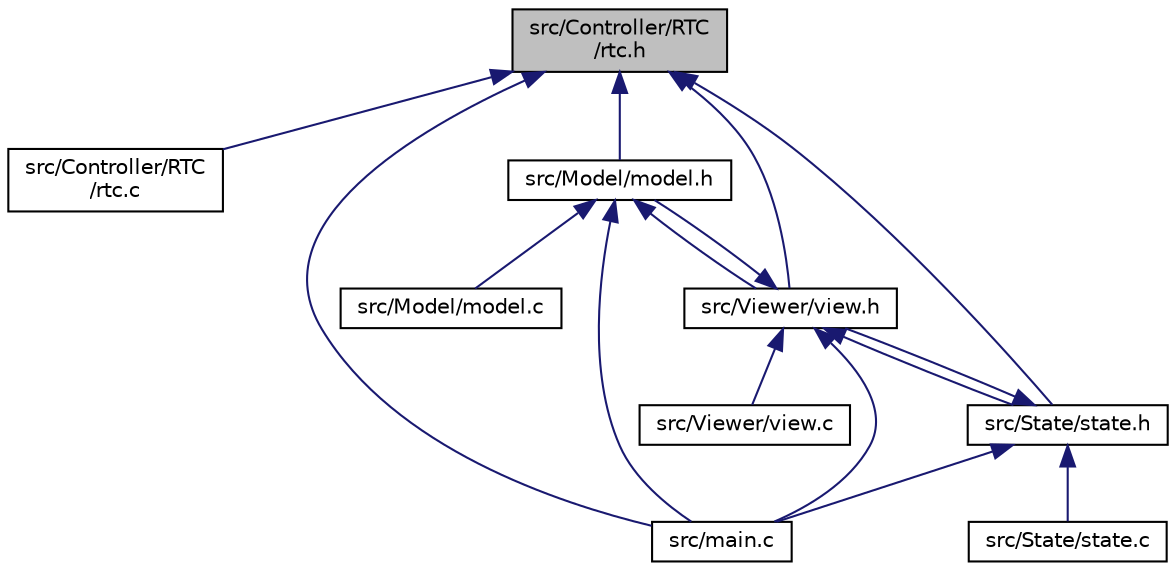 digraph "src/Controller/RTC/rtc.h"
{
 // LATEX_PDF_SIZE
  edge [fontname="Helvetica",fontsize="10",labelfontname="Helvetica",labelfontsize="10"];
  node [fontname="Helvetica",fontsize="10",shape=record];
  Node1 [label="src/Controller/RTC\l/rtc.h",height=0.2,width=0.4,color="black", fillcolor="grey75", style="filled", fontcolor="black",tooltip=" "];
  Node1 -> Node2 [dir="back",color="midnightblue",fontsize="10",style="solid"];
  Node2 [label="src/Controller/RTC\l/rtc.c",height=0.2,width=0.4,color="black", fillcolor="white", style="filled",URL="$rtc_8c.html",tooltip=" "];
  Node1 -> Node3 [dir="back",color="midnightblue",fontsize="10",style="solid"];
  Node3 [label="src/Model/model.h",height=0.2,width=0.4,color="black", fillcolor="white", style="filled",URL="$model_8h.html",tooltip=" "];
  Node3 -> Node4 [dir="back",color="midnightblue",fontsize="10",style="solid"];
  Node4 [label="src/Model/model.c",height=0.2,width=0.4,color="black", fillcolor="white", style="filled",URL="$model_8c.html",tooltip=" "];
  Node3 -> Node5 [dir="back",color="midnightblue",fontsize="10",style="solid"];
  Node5 [label="src/Viewer/view.h",height=0.2,width=0.4,color="black", fillcolor="white", style="filled",URL="$view_8h.html",tooltip=" "];
  Node5 -> Node3 [dir="back",color="midnightblue",fontsize="10",style="solid"];
  Node5 -> Node6 [dir="back",color="midnightblue",fontsize="10",style="solid"];
  Node6 [label="src/State/state.h",height=0.2,width=0.4,color="black", fillcolor="white", style="filled",URL="$state_8h.html",tooltip=" "];
  Node6 -> Node7 [dir="back",color="midnightblue",fontsize="10",style="solid"];
  Node7 [label="src/State/state.c",height=0.2,width=0.4,color="black", fillcolor="white", style="filled",URL="$state_8c.html",tooltip=" "];
  Node6 -> Node5 [dir="back",color="midnightblue",fontsize="10",style="solid"];
  Node6 -> Node8 [dir="back",color="midnightblue",fontsize="10",style="solid"];
  Node8 [label="src/main.c",height=0.2,width=0.4,color="black", fillcolor="white", style="filled",URL="$main_8c.html",tooltip=" "];
  Node5 -> Node9 [dir="back",color="midnightblue",fontsize="10",style="solid"];
  Node9 [label="src/Viewer/view.c",height=0.2,width=0.4,color="black", fillcolor="white", style="filled",URL="$view_8c.html",tooltip=" "];
  Node5 -> Node8 [dir="back",color="midnightblue",fontsize="10",style="solid"];
  Node3 -> Node8 [dir="back",color="midnightblue",fontsize="10",style="solid"];
  Node1 -> Node6 [dir="back",color="midnightblue",fontsize="10",style="solid"];
  Node1 -> Node5 [dir="back",color="midnightblue",fontsize="10",style="solid"];
  Node1 -> Node8 [dir="back",color="midnightblue",fontsize="10",style="solid"];
}
